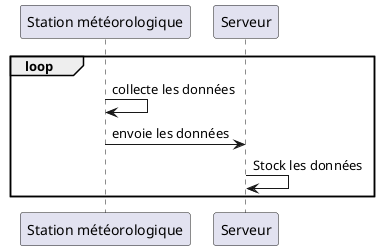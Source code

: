 @startuml
loop
    "Station météorologique" -> "Station météorologique" : collecte les données
    "Station météorologique" -> Serveur : envoie les données
    Serveur  -> Serveur  : Stock les données
end
@enduml